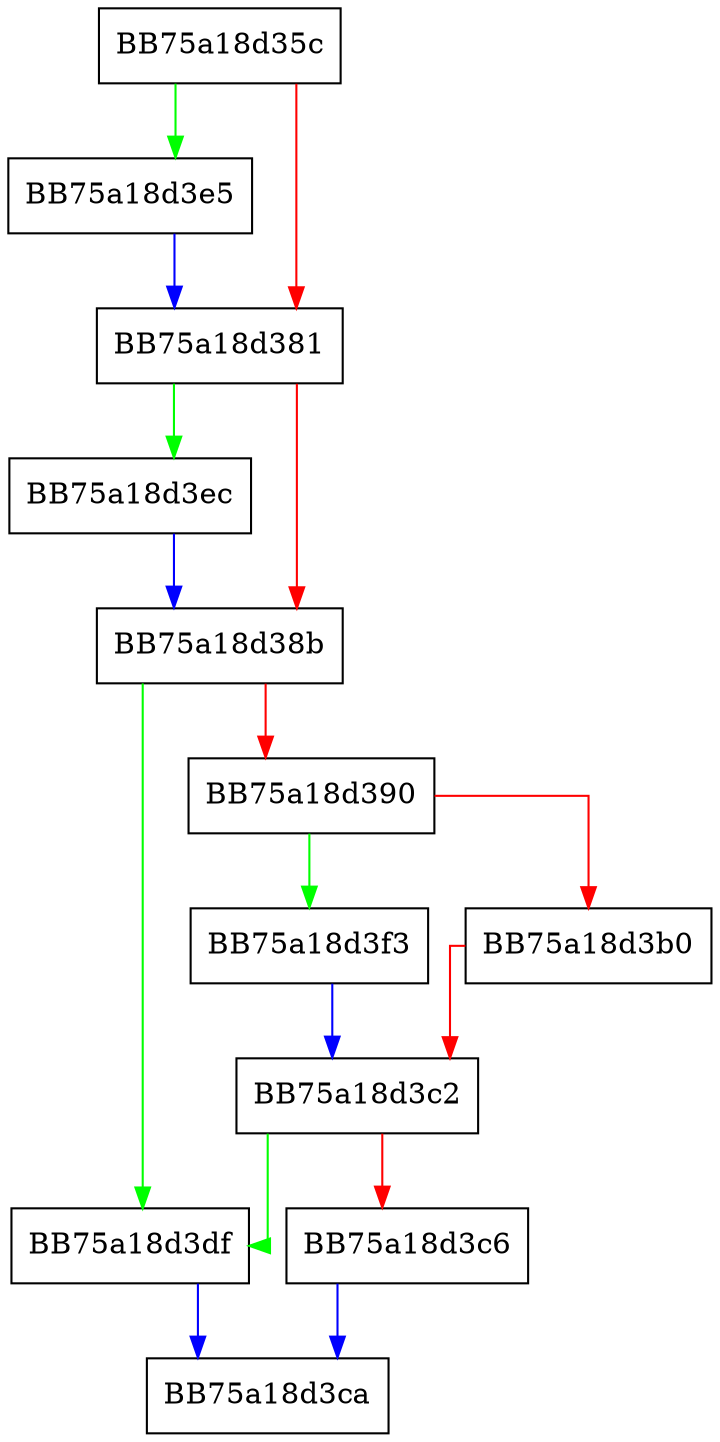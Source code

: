 digraph UfsSeekRead {
  node [shape="box"];
  graph [splines=ortho];
  BB75a18d35c -> BB75a18d3e5 [color="green"];
  BB75a18d35c -> BB75a18d381 [color="red"];
  BB75a18d381 -> BB75a18d3ec [color="green"];
  BB75a18d381 -> BB75a18d38b [color="red"];
  BB75a18d38b -> BB75a18d3df [color="green"];
  BB75a18d38b -> BB75a18d390 [color="red"];
  BB75a18d390 -> BB75a18d3f3 [color="green"];
  BB75a18d390 -> BB75a18d3b0 [color="red"];
  BB75a18d3b0 -> BB75a18d3c2 [color="red"];
  BB75a18d3c2 -> BB75a18d3df [color="green"];
  BB75a18d3c2 -> BB75a18d3c6 [color="red"];
  BB75a18d3c6 -> BB75a18d3ca [color="blue"];
  BB75a18d3df -> BB75a18d3ca [color="blue"];
  BB75a18d3e5 -> BB75a18d381 [color="blue"];
  BB75a18d3ec -> BB75a18d38b [color="blue"];
  BB75a18d3f3 -> BB75a18d3c2 [color="blue"];
}